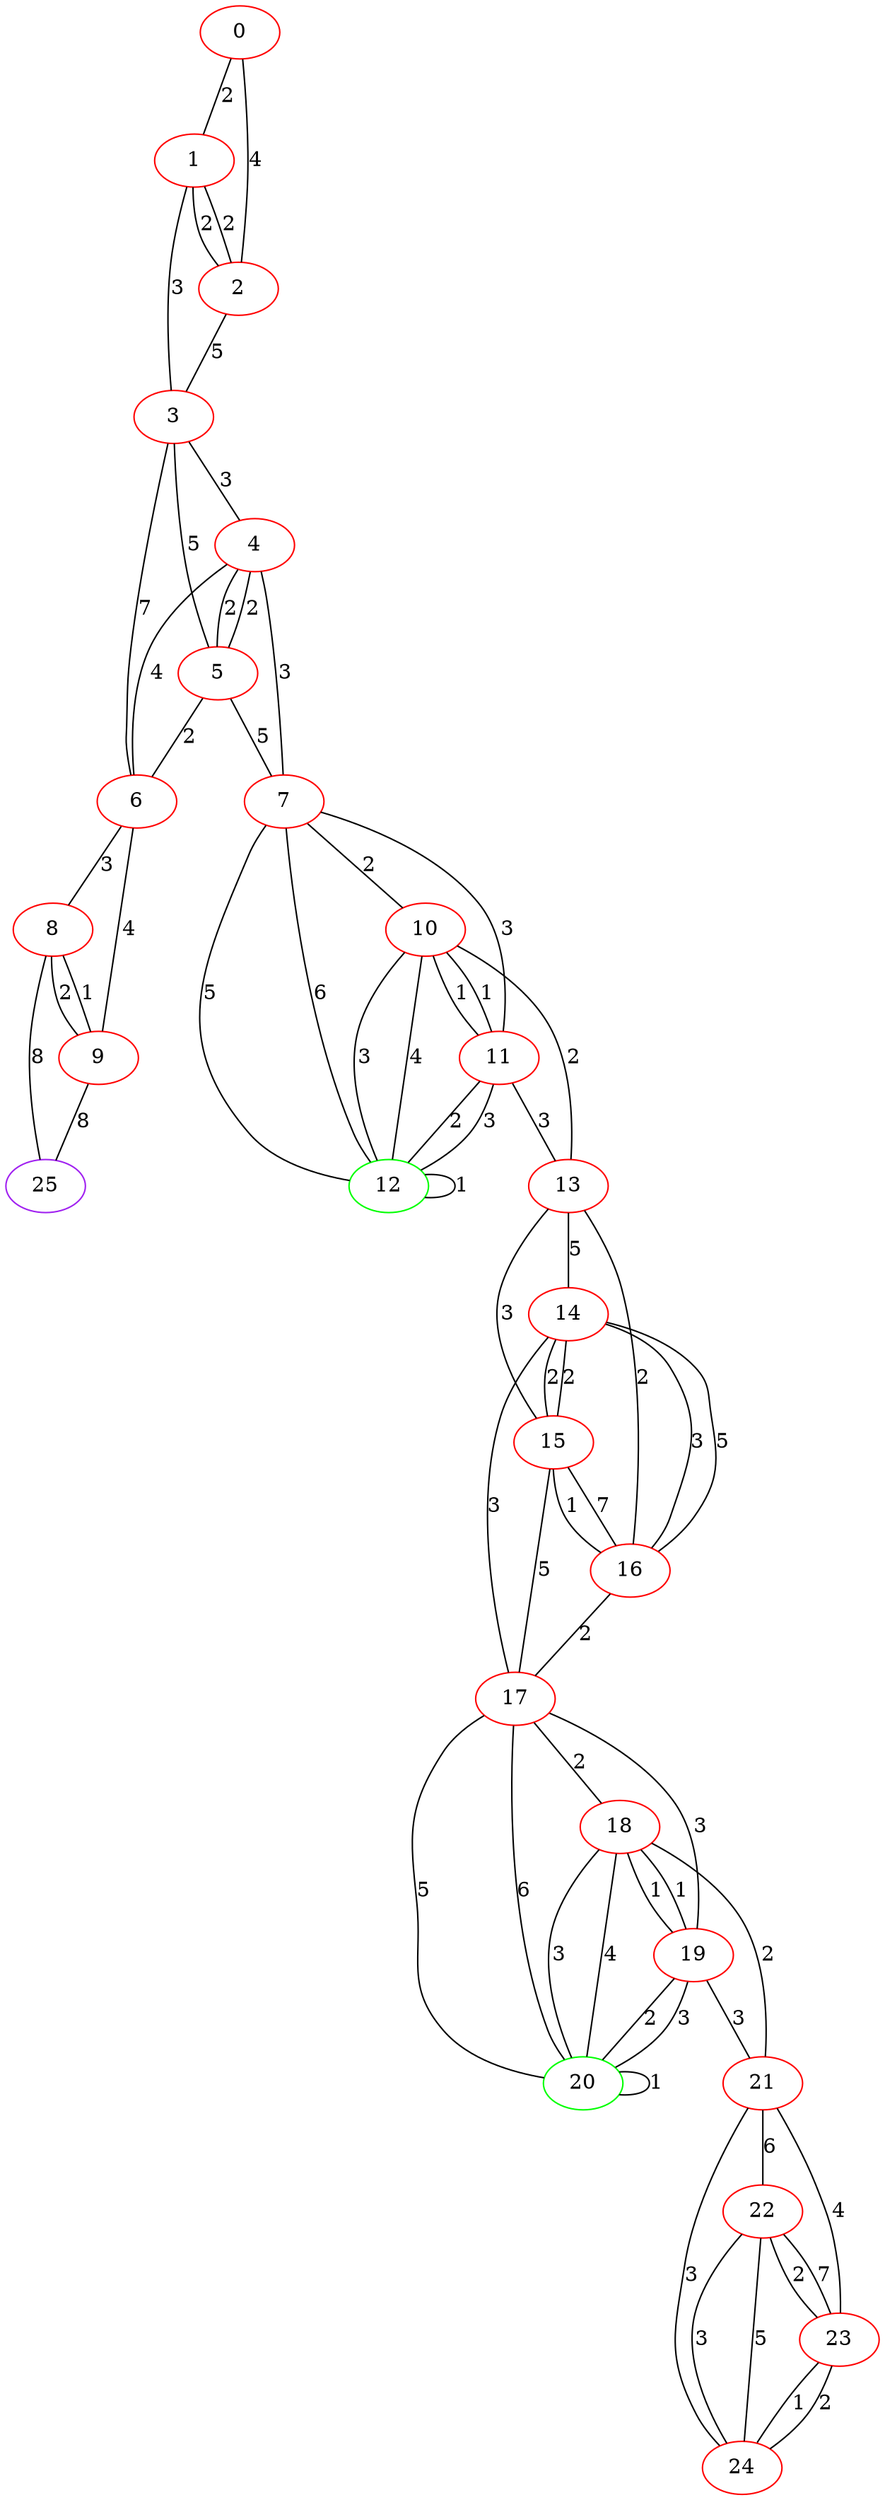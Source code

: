 graph "" {
0 [color=red, weight=1];
1 [color=red, weight=1];
2 [color=red, weight=1];
3 [color=red, weight=1];
4 [color=red, weight=1];
5 [color=red, weight=1];
6 [color=red, weight=1];
7 [color=red, weight=1];
8 [color=red, weight=1];
9 [color=red, weight=1];
10 [color=red, weight=1];
11 [color=red, weight=1];
12 [color=green, weight=2];
13 [color=red, weight=1];
14 [color=red, weight=1];
15 [color=red, weight=1];
16 [color=red, weight=1];
17 [color=red, weight=1];
18 [color=red, weight=1];
19 [color=red, weight=1];
20 [color=green, weight=2];
21 [color=red, weight=1];
22 [color=red, weight=1];
23 [color=red, weight=1];
24 [color=red, weight=1];
25 [color=purple, weight=4];
0 -- 1  [key=0, label=2];
0 -- 2  [key=0, label=4];
1 -- 2  [key=0, label=2];
1 -- 2  [key=1, label=2];
1 -- 3  [key=0, label=3];
2 -- 3  [key=0, label=5];
3 -- 4  [key=0, label=3];
3 -- 5  [key=0, label=5];
3 -- 6  [key=0, label=7];
4 -- 5  [key=0, label=2];
4 -- 5  [key=1, label=2];
4 -- 6  [key=0, label=4];
4 -- 7  [key=0, label=3];
5 -- 6  [key=0, label=2];
5 -- 7  [key=0, label=5];
6 -- 8  [key=0, label=3];
6 -- 9  [key=0, label=4];
7 -- 10  [key=0, label=2];
7 -- 11  [key=0, label=3];
7 -- 12  [key=0, label=5];
7 -- 12  [key=1, label=6];
8 -- 9  [key=0, label=2];
8 -- 9  [key=1, label=1];
8 -- 25  [key=0, label=8];
9 -- 25  [key=0, label=8];
10 -- 11  [key=0, label=1];
10 -- 11  [key=1, label=1];
10 -- 12  [key=0, label=3];
10 -- 12  [key=1, label=4];
10 -- 13  [key=0, label=2];
11 -- 12  [key=0, label=2];
11 -- 12  [key=1, label=3];
11 -- 13  [key=0, label=3];
12 -- 12  [key=0, label=1];
13 -- 16  [key=0, label=2];
13 -- 14  [key=0, label=5];
13 -- 15  [key=0, label=3];
14 -- 16  [key=0, label=3];
14 -- 16  [key=1, label=5];
14 -- 17  [key=0, label=3];
14 -- 15  [key=0, label=2];
14 -- 15  [key=1, label=2];
15 -- 16  [key=0, label=1];
15 -- 16  [key=1, label=7];
15 -- 17  [key=0, label=5];
16 -- 17  [key=0, label=2];
17 -- 18  [key=0, label=2];
17 -- 19  [key=0, label=3];
17 -- 20  [key=0, label=5];
17 -- 20  [key=1, label=6];
18 -- 19  [key=0, label=1];
18 -- 19  [key=1, label=1];
18 -- 20  [key=0, label=3];
18 -- 20  [key=1, label=4];
18 -- 21  [key=0, label=2];
19 -- 20  [key=0, label=2];
19 -- 20  [key=1, label=3];
19 -- 21  [key=0, label=3];
20 -- 20  [key=0, label=1];
21 -- 24  [key=0, label=3];
21 -- 22  [key=0, label=6];
21 -- 23  [key=0, label=4];
22 -- 24  [key=0, label=3];
22 -- 24  [key=1, label=5];
22 -- 23  [key=0, label=2];
22 -- 23  [key=1, label=7];
23 -- 24  [key=0, label=1];
23 -- 24  [key=1, label=2];
}
